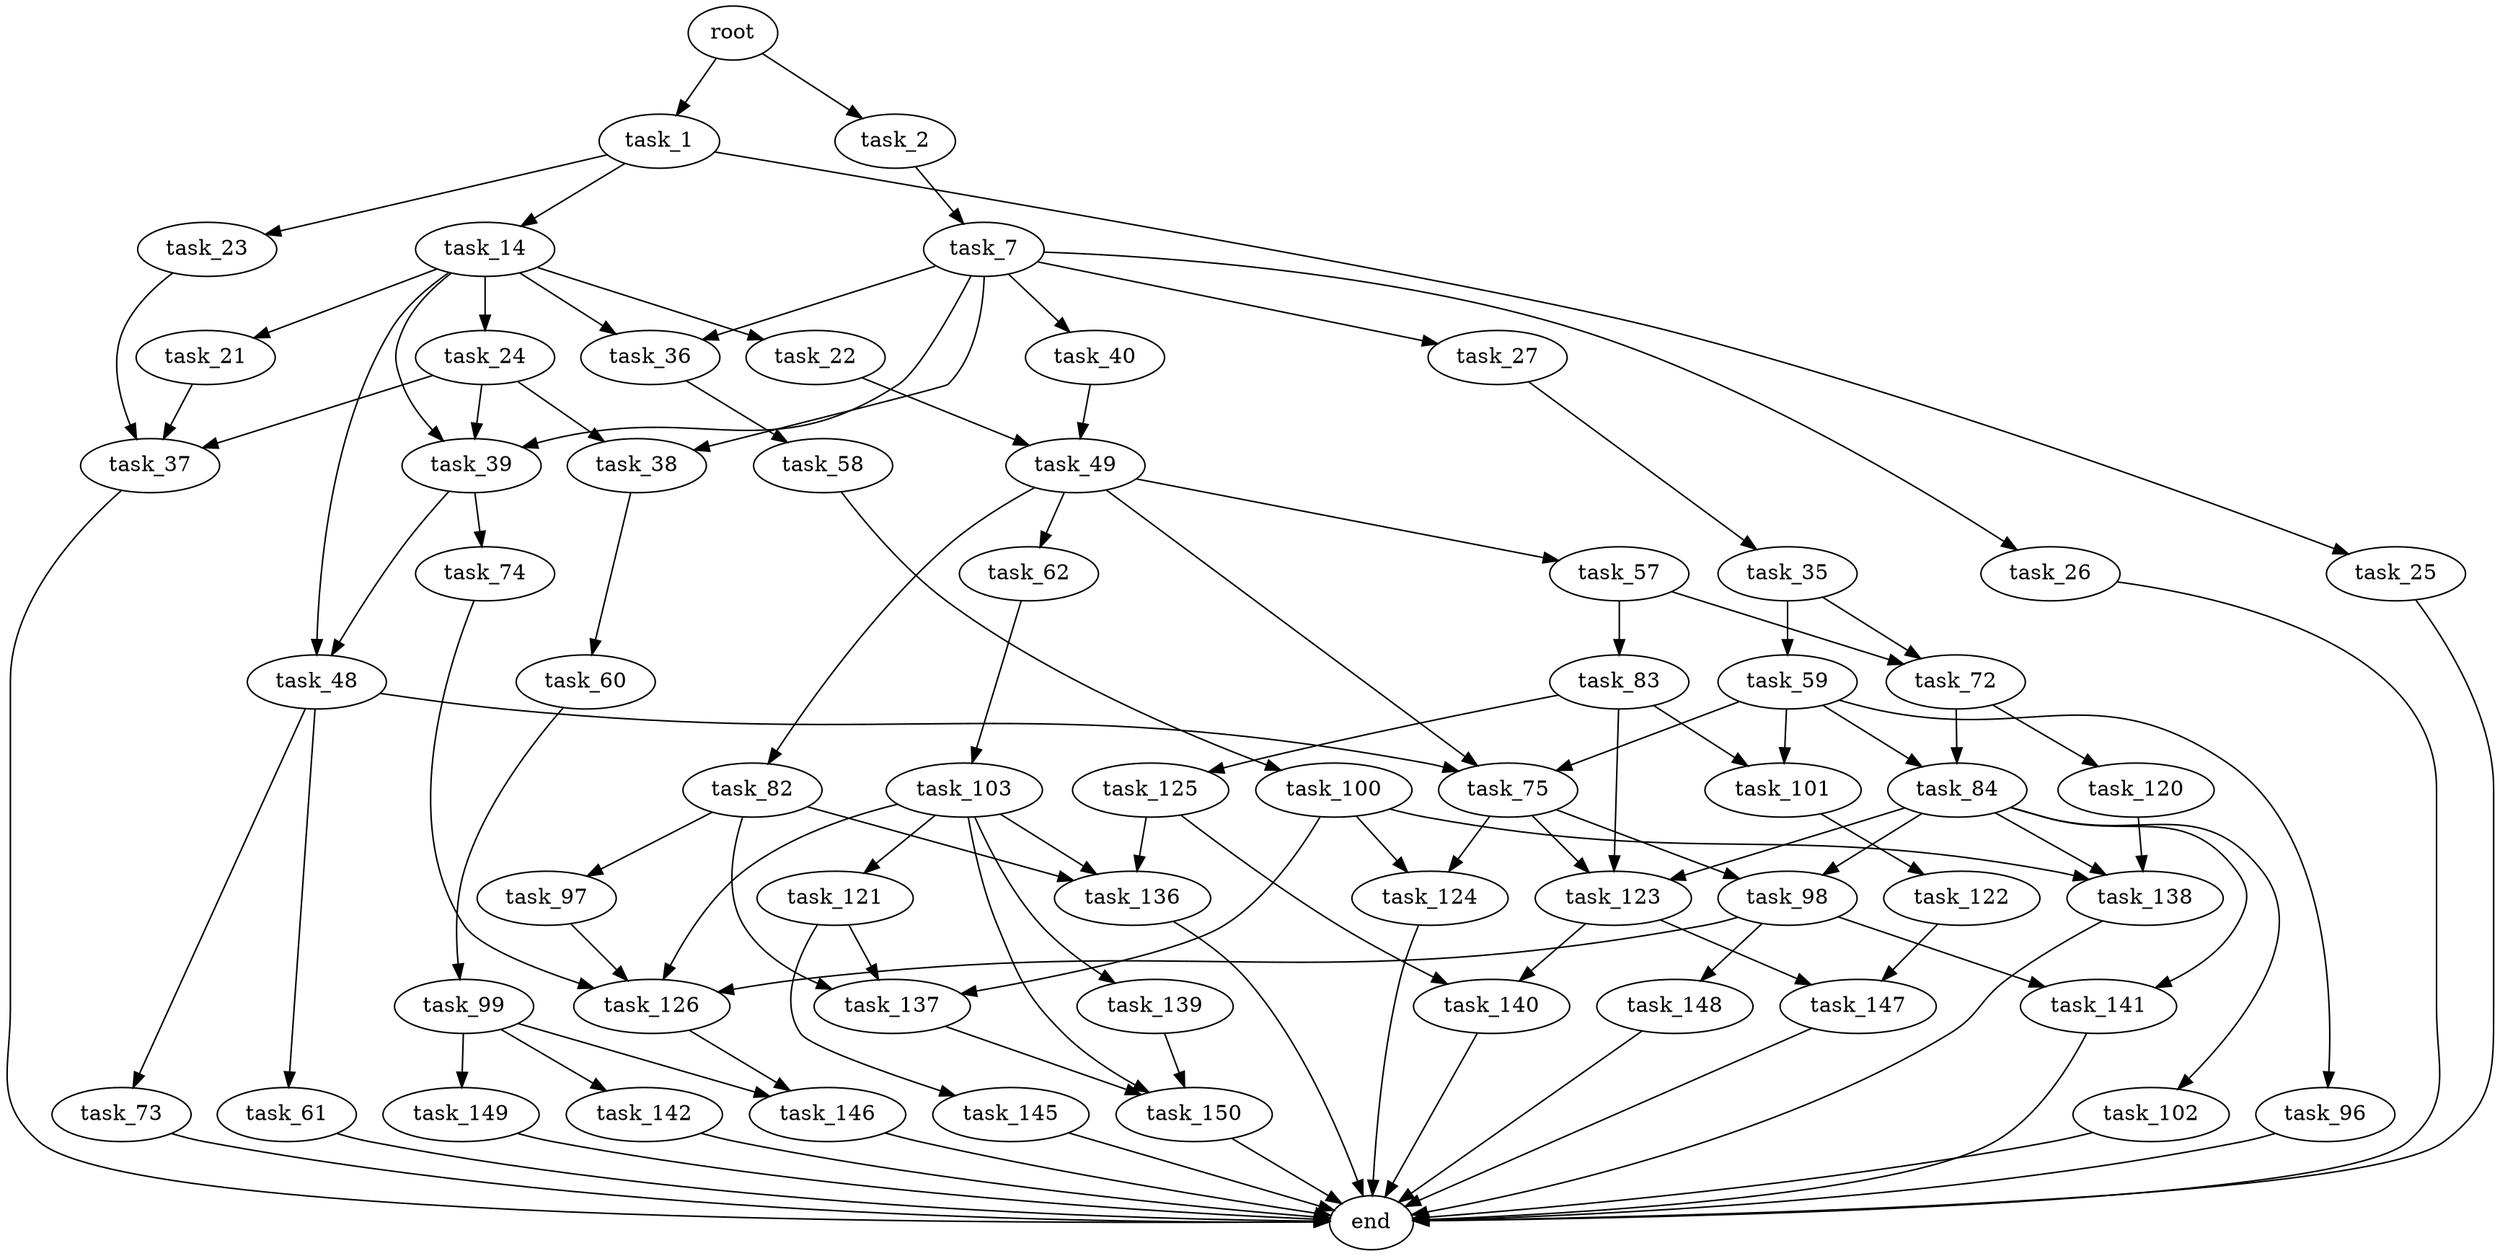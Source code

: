 digraph G {
  root [size="0.000000"];
  task_1 [size="326602000883.000000"];
  task_2 [size="368293445632.000000"];
  task_14 [size="516859264111.000000"];
  task_23 [size="40546623500.000000"];
  task_25 [size="596906501204.000000"];
  task_7 [size="28991029248.000000"];
  task_26 [size="2547509268.000000"];
  task_27 [size="29090580056.000000"];
  task_36 [size="41714590669.000000"];
  task_38 [size="8521395609.000000"];
  task_39 [size="6446599459.000000"];
  task_40 [size="3595608575.000000"];
  task_21 [size="83328366102.000000"];
  task_22 [size="1073741824000.000000"];
  task_24 [size="2124299001.000000"];
  task_48 [size="8589934592.000000"];
  task_37 [size="109363142876.000000"];
  task_49 [size="28937852178.000000"];
  end [size="0.000000"];
  task_35 [size="37267410570.000000"];
  task_59 [size="1073741824000.000000"];
  task_72 [size="68719476736.000000"];
  task_58 [size="21984879872.000000"];
  task_60 [size="100279078870.000000"];
  task_74 [size="4486174440.000000"];
  task_61 [size="8589934592.000000"];
  task_73 [size="33233830366.000000"];
  task_75 [size="12100020524.000000"];
  task_57 [size="134217728000.000000"];
  task_62 [size="312077509848.000000"];
  task_82 [size="22453765912.000000"];
  task_83 [size="134217728000.000000"];
  task_100 [size="5971532784.000000"];
  task_84 [size="2944757250.000000"];
  task_96 [size="782757789696.000000"];
  task_101 [size="1179232884.000000"];
  task_99 [size="68719476736.000000"];
  task_103 [size="1073741824000.000000"];
  task_120 [size="37295267904.000000"];
  task_126 [size="7167680988.000000"];
  task_98 [size="549755813888.000000"];
  task_123 [size="231928233984.000000"];
  task_124 [size="24171781302.000000"];
  task_97 [size="28674510389.000000"];
  task_136 [size="706794108.000000"];
  task_137 [size="117520553516.000000"];
  task_125 [size="368293445632.000000"];
  task_102 [size="12801249241.000000"];
  task_138 [size="782757789696.000000"];
  task_141 [size="549755813888.000000"];
  task_148 [size="12752407497.000000"];
  task_142 [size="2775441468.000000"];
  task_146 [size="14870245173.000000"];
  task_149 [size="3928987245.000000"];
  task_122 [size="16546911597.000000"];
  task_121 [size="782757789696.000000"];
  task_139 [size="11142129001.000000"];
  task_150 [size="720749369880.000000"];
  task_145 [size="8589934592.000000"];
  task_147 [size="48571962716.000000"];
  task_140 [size="7223313832.000000"];

  root -> task_1 [size="1.000000"];
  root -> task_2 [size="1.000000"];
  task_1 -> task_14 [size="301989888.000000"];
  task_1 -> task_23 [size="301989888.000000"];
  task_1 -> task_25 [size="301989888.000000"];
  task_2 -> task_7 [size="411041792.000000"];
  task_14 -> task_21 [size="411041792.000000"];
  task_14 -> task_22 [size="411041792.000000"];
  task_14 -> task_24 [size="411041792.000000"];
  task_14 -> task_36 [size="411041792.000000"];
  task_14 -> task_39 [size="411041792.000000"];
  task_14 -> task_48 [size="411041792.000000"];
  task_23 -> task_37 [size="75497472.000000"];
  task_25 -> end [size="1.000000"];
  task_7 -> task_26 [size="75497472.000000"];
  task_7 -> task_27 [size="75497472.000000"];
  task_7 -> task_36 [size="75497472.000000"];
  task_7 -> task_38 [size="75497472.000000"];
  task_7 -> task_39 [size="75497472.000000"];
  task_7 -> task_40 [size="75497472.000000"];
  task_26 -> end [size="1.000000"];
  task_27 -> task_35 [size="838860800.000000"];
  task_36 -> task_58 [size="838860800.000000"];
  task_38 -> task_60 [size="209715200.000000"];
  task_39 -> task_48 [size="301989888.000000"];
  task_39 -> task_74 [size="301989888.000000"];
  task_40 -> task_49 [size="75497472.000000"];
  task_21 -> task_37 [size="209715200.000000"];
  task_22 -> task_49 [size="838860800.000000"];
  task_24 -> task_37 [size="33554432.000000"];
  task_24 -> task_38 [size="33554432.000000"];
  task_24 -> task_39 [size="33554432.000000"];
  task_48 -> task_61 [size="33554432.000000"];
  task_48 -> task_73 [size="33554432.000000"];
  task_48 -> task_75 [size="33554432.000000"];
  task_37 -> end [size="1.000000"];
  task_49 -> task_57 [size="536870912.000000"];
  task_49 -> task_62 [size="536870912.000000"];
  task_49 -> task_75 [size="536870912.000000"];
  task_49 -> task_82 [size="536870912.000000"];
  task_35 -> task_59 [size="33554432.000000"];
  task_35 -> task_72 [size="33554432.000000"];
  task_59 -> task_75 [size="838860800.000000"];
  task_59 -> task_84 [size="838860800.000000"];
  task_59 -> task_96 [size="838860800.000000"];
  task_59 -> task_101 [size="838860800.000000"];
  task_72 -> task_84 [size="134217728.000000"];
  task_72 -> task_120 [size="134217728.000000"];
  task_58 -> task_100 [size="536870912.000000"];
  task_60 -> task_99 [size="75497472.000000"];
  task_74 -> task_126 [size="75497472.000000"];
  task_61 -> end [size="1.000000"];
  task_73 -> end [size="1.000000"];
  task_75 -> task_98 [size="536870912.000000"];
  task_75 -> task_123 [size="536870912.000000"];
  task_75 -> task_124 [size="536870912.000000"];
  task_57 -> task_72 [size="209715200.000000"];
  task_57 -> task_83 [size="209715200.000000"];
  task_62 -> task_103 [size="536870912.000000"];
  task_82 -> task_97 [size="838860800.000000"];
  task_82 -> task_136 [size="838860800.000000"];
  task_82 -> task_137 [size="838860800.000000"];
  task_83 -> task_101 [size="209715200.000000"];
  task_83 -> task_123 [size="209715200.000000"];
  task_83 -> task_125 [size="209715200.000000"];
  task_100 -> task_124 [size="33554432.000000"];
  task_100 -> task_137 [size="33554432.000000"];
  task_100 -> task_138 [size="33554432.000000"];
  task_84 -> task_98 [size="134217728.000000"];
  task_84 -> task_102 [size="134217728.000000"];
  task_84 -> task_123 [size="134217728.000000"];
  task_84 -> task_138 [size="134217728.000000"];
  task_84 -> task_141 [size="134217728.000000"];
  task_96 -> end [size="1.000000"];
  task_101 -> task_122 [size="134217728.000000"];
  task_99 -> task_142 [size="134217728.000000"];
  task_99 -> task_146 [size="134217728.000000"];
  task_99 -> task_149 [size="134217728.000000"];
  task_103 -> task_121 [size="838860800.000000"];
  task_103 -> task_126 [size="838860800.000000"];
  task_103 -> task_136 [size="838860800.000000"];
  task_103 -> task_139 [size="838860800.000000"];
  task_103 -> task_150 [size="838860800.000000"];
  task_120 -> task_138 [size="679477248.000000"];
  task_126 -> task_146 [size="33554432.000000"];
  task_98 -> task_126 [size="536870912.000000"];
  task_98 -> task_141 [size="536870912.000000"];
  task_98 -> task_148 [size="536870912.000000"];
  task_123 -> task_140 [size="301989888.000000"];
  task_123 -> task_147 [size="301989888.000000"];
  task_124 -> end [size="1.000000"];
  task_97 -> task_126 [size="33554432.000000"];
  task_136 -> end [size="1.000000"];
  task_137 -> task_150 [size="301989888.000000"];
  task_125 -> task_136 [size="411041792.000000"];
  task_125 -> task_140 [size="411041792.000000"];
  task_102 -> end [size="1.000000"];
  task_138 -> end [size="1.000000"];
  task_141 -> end [size="1.000000"];
  task_148 -> end [size="1.000000"];
  task_142 -> end [size="1.000000"];
  task_146 -> end [size="1.000000"];
  task_149 -> end [size="1.000000"];
  task_122 -> task_147 [size="679477248.000000"];
  task_121 -> task_137 [size="679477248.000000"];
  task_121 -> task_145 [size="679477248.000000"];
  task_139 -> task_150 [size="679477248.000000"];
  task_150 -> end [size="1.000000"];
  task_145 -> end [size="1.000000"];
  task_147 -> end [size="1.000000"];
  task_140 -> end [size="1.000000"];
}

